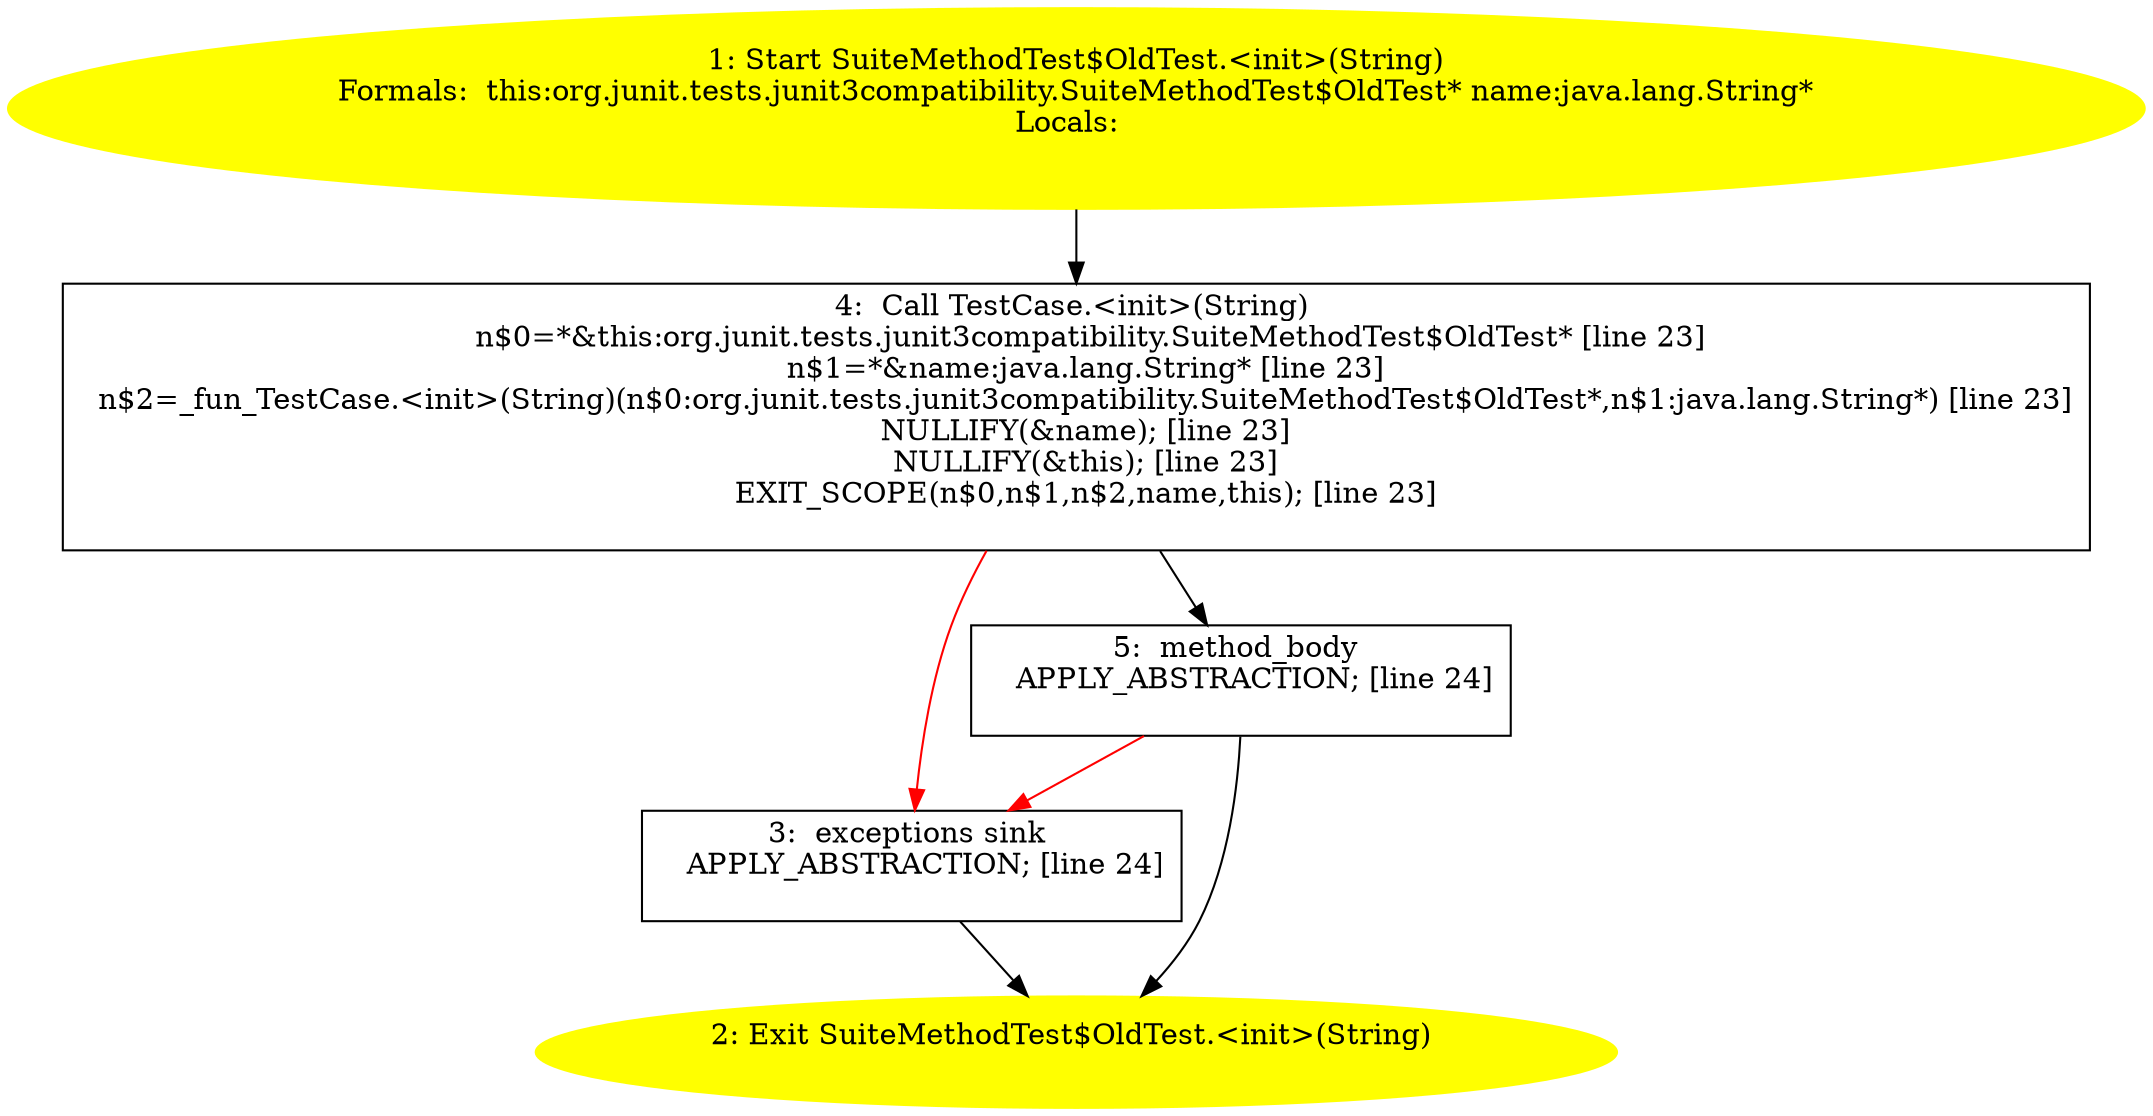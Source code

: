 /* @generated */
digraph cfg {
"org.junit.tests.junit3compatibility.SuiteMethodTest$OldTest.<init>(java.lang.String).727e66e447bdc95cdb9820ef1a19ddf2_1" [label="1: Start SuiteMethodTest$OldTest.<init>(String)\nFormals:  this:org.junit.tests.junit3compatibility.SuiteMethodTest$OldTest* name:java.lang.String*\nLocals:  \n  " color=yellow style=filled]
	

	 "org.junit.tests.junit3compatibility.SuiteMethodTest$OldTest.<init>(java.lang.String).727e66e447bdc95cdb9820ef1a19ddf2_1" -> "org.junit.tests.junit3compatibility.SuiteMethodTest$OldTest.<init>(java.lang.String).727e66e447bdc95cdb9820ef1a19ddf2_4" ;
"org.junit.tests.junit3compatibility.SuiteMethodTest$OldTest.<init>(java.lang.String).727e66e447bdc95cdb9820ef1a19ddf2_2" [label="2: Exit SuiteMethodTest$OldTest.<init>(String) \n  " color=yellow style=filled]
	

"org.junit.tests.junit3compatibility.SuiteMethodTest$OldTest.<init>(java.lang.String).727e66e447bdc95cdb9820ef1a19ddf2_3" [label="3:  exceptions sink \n   APPLY_ABSTRACTION; [line 24]\n " shape="box"]
	

	 "org.junit.tests.junit3compatibility.SuiteMethodTest$OldTest.<init>(java.lang.String).727e66e447bdc95cdb9820ef1a19ddf2_3" -> "org.junit.tests.junit3compatibility.SuiteMethodTest$OldTest.<init>(java.lang.String).727e66e447bdc95cdb9820ef1a19ddf2_2" ;
"org.junit.tests.junit3compatibility.SuiteMethodTest$OldTest.<init>(java.lang.String).727e66e447bdc95cdb9820ef1a19ddf2_4" [label="4:  Call TestCase.<init>(String) \n   n$0=*&this:org.junit.tests.junit3compatibility.SuiteMethodTest$OldTest* [line 23]\n  n$1=*&name:java.lang.String* [line 23]\n  n$2=_fun_TestCase.<init>(String)(n$0:org.junit.tests.junit3compatibility.SuiteMethodTest$OldTest*,n$1:java.lang.String*) [line 23]\n  NULLIFY(&name); [line 23]\n  NULLIFY(&this); [line 23]\n  EXIT_SCOPE(n$0,n$1,n$2,name,this); [line 23]\n " shape="box"]
	

	 "org.junit.tests.junit3compatibility.SuiteMethodTest$OldTest.<init>(java.lang.String).727e66e447bdc95cdb9820ef1a19ddf2_4" -> "org.junit.tests.junit3compatibility.SuiteMethodTest$OldTest.<init>(java.lang.String).727e66e447bdc95cdb9820ef1a19ddf2_5" ;
	 "org.junit.tests.junit3compatibility.SuiteMethodTest$OldTest.<init>(java.lang.String).727e66e447bdc95cdb9820ef1a19ddf2_4" -> "org.junit.tests.junit3compatibility.SuiteMethodTest$OldTest.<init>(java.lang.String).727e66e447bdc95cdb9820ef1a19ddf2_3" [color="red" ];
"org.junit.tests.junit3compatibility.SuiteMethodTest$OldTest.<init>(java.lang.String).727e66e447bdc95cdb9820ef1a19ddf2_5" [label="5:  method_body \n   APPLY_ABSTRACTION; [line 24]\n " shape="box"]
	

	 "org.junit.tests.junit3compatibility.SuiteMethodTest$OldTest.<init>(java.lang.String).727e66e447bdc95cdb9820ef1a19ddf2_5" -> "org.junit.tests.junit3compatibility.SuiteMethodTest$OldTest.<init>(java.lang.String).727e66e447bdc95cdb9820ef1a19ddf2_2" ;
	 "org.junit.tests.junit3compatibility.SuiteMethodTest$OldTest.<init>(java.lang.String).727e66e447bdc95cdb9820ef1a19ddf2_5" -> "org.junit.tests.junit3compatibility.SuiteMethodTest$OldTest.<init>(java.lang.String).727e66e447bdc95cdb9820ef1a19ddf2_3" [color="red" ];
}
